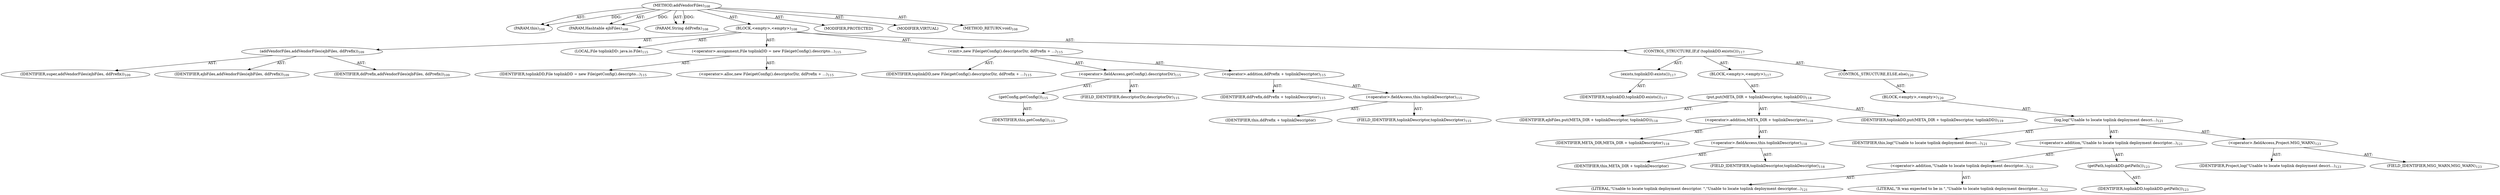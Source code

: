 digraph "addVendorFiles" {  
"111669149699" [label = <(METHOD,addVendorFiles)<SUB>108</SUB>> ]
"115964116994" [label = <(PARAM,this)<SUB>108</SUB>> ]
"115964116999" [label = <(PARAM,Hashtable ejbFiles)<SUB>108</SUB>> ]
"115964117000" [label = <(PARAM,String ddPrefix)<SUB>108</SUB>> ]
"25769803781" [label = <(BLOCK,&lt;empty&gt;,&lt;empty&gt;)<SUB>108</SUB>> ]
"30064771086" [label = <(addVendorFiles,addVendorFiles(ejbFiles, ddPrefix))<SUB>109</SUB>> ]
"68719476750" [label = <(IDENTIFIER,super,addVendorFiles(ejbFiles, ddPrefix))<SUB>109</SUB>> ]
"68719476751" [label = <(IDENTIFIER,ejbFiles,addVendorFiles(ejbFiles, ddPrefix))<SUB>109</SUB>> ]
"68719476752" [label = <(IDENTIFIER,ddPrefix,addVendorFiles(ejbFiles, ddPrefix))<SUB>109</SUB>> ]
"94489280513" [label = <(LOCAL,File toplinkDD: java.io.File)<SUB>115</SUB>> ]
"30064771087" [label = <(&lt;operator&gt;.assignment,File toplinkDD = new File(getConfig().descripto...)<SUB>115</SUB>> ]
"68719476753" [label = <(IDENTIFIER,toplinkDD,File toplinkDD = new File(getConfig().descripto...)<SUB>115</SUB>> ]
"30064771088" [label = <(&lt;operator&gt;.alloc,new File(getConfig().descriptorDir, ddPrefix + ...)<SUB>115</SUB>> ]
"30064771089" [label = <(&lt;init&gt;,new File(getConfig().descriptorDir, ddPrefix + ...)<SUB>115</SUB>> ]
"68719476754" [label = <(IDENTIFIER,toplinkDD,new File(getConfig().descriptorDir, ddPrefix + ...)<SUB>115</SUB>> ]
"30064771090" [label = <(&lt;operator&gt;.fieldAccess,getConfig().descriptorDir)<SUB>115</SUB>> ]
"30064771091" [label = <(getConfig,getConfig())<SUB>115</SUB>> ]
"68719476738" [label = <(IDENTIFIER,this,getConfig())<SUB>115</SUB>> ]
"55834574853" [label = <(FIELD_IDENTIFIER,descriptorDir,descriptorDir)<SUB>115</SUB>> ]
"30064771092" [label = <(&lt;operator&gt;.addition,ddPrefix + toplinkDescriptor)<SUB>115</SUB>> ]
"68719476755" [label = <(IDENTIFIER,ddPrefix,ddPrefix + toplinkDescriptor)<SUB>115</SUB>> ]
"30064771093" [label = <(&lt;operator&gt;.fieldAccess,this.toplinkDescriptor)<SUB>115</SUB>> ]
"68719476756" [label = <(IDENTIFIER,this,ddPrefix + toplinkDescriptor)> ]
"55834574854" [label = <(FIELD_IDENTIFIER,toplinkDescriptor,toplinkDescriptor)<SUB>115</SUB>> ]
"47244640258" [label = <(CONTROL_STRUCTURE,IF,if (toplinkDD.exists()))<SUB>117</SUB>> ]
"30064771094" [label = <(exists,toplinkDD.exists())<SUB>117</SUB>> ]
"68719476757" [label = <(IDENTIFIER,toplinkDD,toplinkDD.exists())<SUB>117</SUB>> ]
"25769803782" [label = <(BLOCK,&lt;empty&gt;,&lt;empty&gt;)<SUB>117</SUB>> ]
"30064771095" [label = <(put,put(META_DIR + toplinkDescriptor, toplinkDD))<SUB>118</SUB>> ]
"68719476758" [label = <(IDENTIFIER,ejbFiles,put(META_DIR + toplinkDescriptor, toplinkDD))<SUB>118</SUB>> ]
"30064771096" [label = <(&lt;operator&gt;.addition,META_DIR + toplinkDescriptor)<SUB>118</SUB>> ]
"68719476759" [label = <(IDENTIFIER,META_DIR,META_DIR + toplinkDescriptor)<SUB>118</SUB>> ]
"30064771097" [label = <(&lt;operator&gt;.fieldAccess,this.toplinkDescriptor)<SUB>118</SUB>> ]
"68719476760" [label = <(IDENTIFIER,this,META_DIR + toplinkDescriptor)> ]
"55834574855" [label = <(FIELD_IDENTIFIER,toplinkDescriptor,toplinkDescriptor)<SUB>118</SUB>> ]
"68719476761" [label = <(IDENTIFIER,toplinkDD,put(META_DIR + toplinkDescriptor, toplinkDD))<SUB>119</SUB>> ]
"47244640259" [label = <(CONTROL_STRUCTURE,ELSE,else)<SUB>120</SUB>> ]
"25769803783" [label = <(BLOCK,&lt;empty&gt;,&lt;empty&gt;)<SUB>120</SUB>> ]
"30064771098" [label = <(log,log(&quot;Unable to locate toplink deployment descri...)<SUB>121</SUB>> ]
"68719476739" [label = <(IDENTIFIER,this,log(&quot;Unable to locate toplink deployment descri...)<SUB>121</SUB>> ]
"30064771099" [label = <(&lt;operator&gt;.addition,&quot;Unable to locate toplink deployment descriptor...)<SUB>121</SUB>> ]
"30064771100" [label = <(&lt;operator&gt;.addition,&quot;Unable to locate toplink deployment descriptor...)<SUB>121</SUB>> ]
"90194313221" [label = <(LITERAL,&quot;Unable to locate toplink deployment descriptor. &quot;,&quot;Unable to locate toplink deployment descriptor...)<SUB>121</SUB>> ]
"90194313222" [label = <(LITERAL,&quot;It was expected to be in &quot;,&quot;Unable to locate toplink deployment descriptor...)<SUB>122</SUB>> ]
"30064771101" [label = <(getPath,toplinkDD.getPath())<SUB>123</SUB>> ]
"68719476762" [label = <(IDENTIFIER,toplinkDD,toplinkDD.getPath())<SUB>123</SUB>> ]
"30064771102" [label = <(&lt;operator&gt;.fieldAccess,Project.MSG_WARN)<SUB>123</SUB>> ]
"68719476763" [label = <(IDENTIFIER,Project,log(&quot;Unable to locate toplink deployment descri...)<SUB>123</SUB>> ]
"55834574856" [label = <(FIELD_IDENTIFIER,MSG_WARN,MSG_WARN)<SUB>123</SUB>> ]
"133143986186" [label = <(MODIFIER,PROTECTED)> ]
"133143986187" [label = <(MODIFIER,VIRTUAL)> ]
"128849018883" [label = <(METHOD_RETURN,void)<SUB>108</SUB>> ]
  "111669149699" -> "115964116994"  [ label = "AST: "] 
  "111669149699" -> "115964116999"  [ label = "AST: "] 
  "111669149699" -> "115964117000"  [ label = "AST: "] 
  "111669149699" -> "25769803781"  [ label = "AST: "] 
  "111669149699" -> "133143986186"  [ label = "AST: "] 
  "111669149699" -> "133143986187"  [ label = "AST: "] 
  "111669149699" -> "128849018883"  [ label = "AST: "] 
  "25769803781" -> "30064771086"  [ label = "AST: "] 
  "25769803781" -> "94489280513"  [ label = "AST: "] 
  "25769803781" -> "30064771087"  [ label = "AST: "] 
  "25769803781" -> "30064771089"  [ label = "AST: "] 
  "25769803781" -> "47244640258"  [ label = "AST: "] 
  "30064771086" -> "68719476750"  [ label = "AST: "] 
  "30064771086" -> "68719476751"  [ label = "AST: "] 
  "30064771086" -> "68719476752"  [ label = "AST: "] 
  "30064771087" -> "68719476753"  [ label = "AST: "] 
  "30064771087" -> "30064771088"  [ label = "AST: "] 
  "30064771089" -> "68719476754"  [ label = "AST: "] 
  "30064771089" -> "30064771090"  [ label = "AST: "] 
  "30064771089" -> "30064771092"  [ label = "AST: "] 
  "30064771090" -> "30064771091"  [ label = "AST: "] 
  "30064771090" -> "55834574853"  [ label = "AST: "] 
  "30064771091" -> "68719476738"  [ label = "AST: "] 
  "30064771092" -> "68719476755"  [ label = "AST: "] 
  "30064771092" -> "30064771093"  [ label = "AST: "] 
  "30064771093" -> "68719476756"  [ label = "AST: "] 
  "30064771093" -> "55834574854"  [ label = "AST: "] 
  "47244640258" -> "30064771094"  [ label = "AST: "] 
  "47244640258" -> "25769803782"  [ label = "AST: "] 
  "47244640258" -> "47244640259"  [ label = "AST: "] 
  "30064771094" -> "68719476757"  [ label = "AST: "] 
  "25769803782" -> "30064771095"  [ label = "AST: "] 
  "30064771095" -> "68719476758"  [ label = "AST: "] 
  "30064771095" -> "30064771096"  [ label = "AST: "] 
  "30064771095" -> "68719476761"  [ label = "AST: "] 
  "30064771096" -> "68719476759"  [ label = "AST: "] 
  "30064771096" -> "30064771097"  [ label = "AST: "] 
  "30064771097" -> "68719476760"  [ label = "AST: "] 
  "30064771097" -> "55834574855"  [ label = "AST: "] 
  "47244640259" -> "25769803783"  [ label = "AST: "] 
  "25769803783" -> "30064771098"  [ label = "AST: "] 
  "30064771098" -> "68719476739"  [ label = "AST: "] 
  "30064771098" -> "30064771099"  [ label = "AST: "] 
  "30064771098" -> "30064771102"  [ label = "AST: "] 
  "30064771099" -> "30064771100"  [ label = "AST: "] 
  "30064771099" -> "30064771101"  [ label = "AST: "] 
  "30064771100" -> "90194313221"  [ label = "AST: "] 
  "30064771100" -> "90194313222"  [ label = "AST: "] 
  "30064771101" -> "68719476762"  [ label = "AST: "] 
  "30064771102" -> "68719476763"  [ label = "AST: "] 
  "30064771102" -> "55834574856"  [ label = "AST: "] 
  "111669149699" -> "115964116994"  [ label = "DDG: "] 
  "111669149699" -> "115964116999"  [ label = "DDG: "] 
  "111669149699" -> "115964117000"  [ label = "DDG: "] 
}
